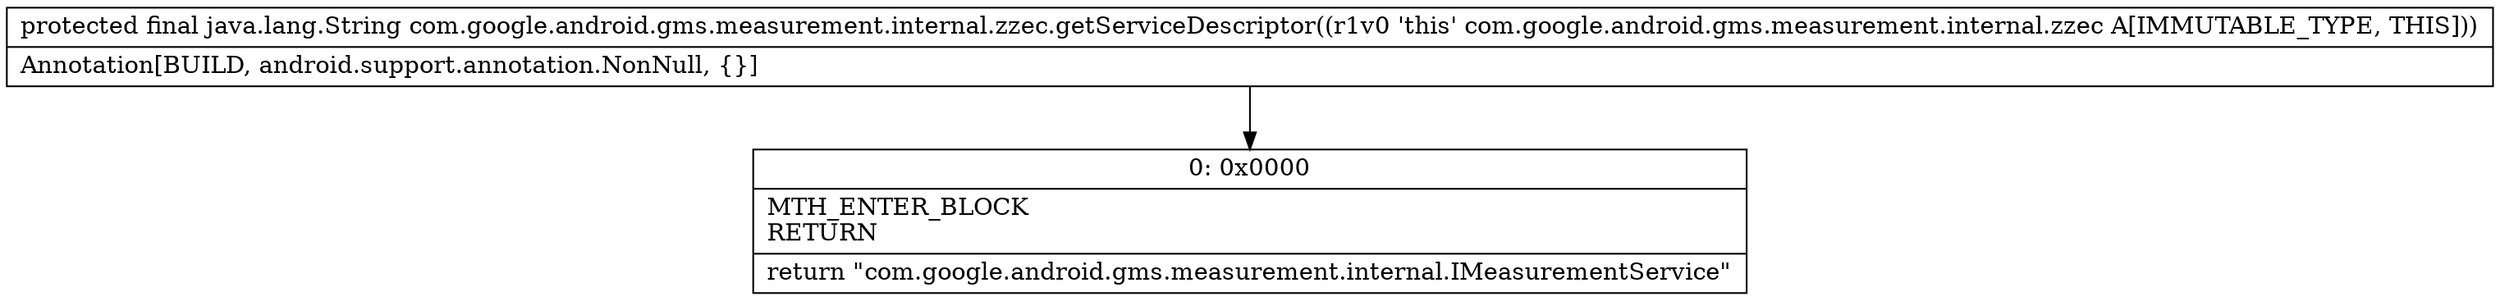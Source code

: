 digraph "CFG forcom.google.android.gms.measurement.internal.zzec.getServiceDescriptor()Ljava\/lang\/String;" {
Node_0 [shape=record,label="{0\:\ 0x0000|MTH_ENTER_BLOCK\lRETURN\l|return \"com.google.android.gms.measurement.internal.IMeasurementService\"\l}"];
MethodNode[shape=record,label="{protected final java.lang.String com.google.android.gms.measurement.internal.zzec.getServiceDescriptor((r1v0 'this' com.google.android.gms.measurement.internal.zzec A[IMMUTABLE_TYPE, THIS]))  | Annotation[BUILD, android.support.annotation.NonNull, \{\}]\l}"];
MethodNode -> Node_0;
}

